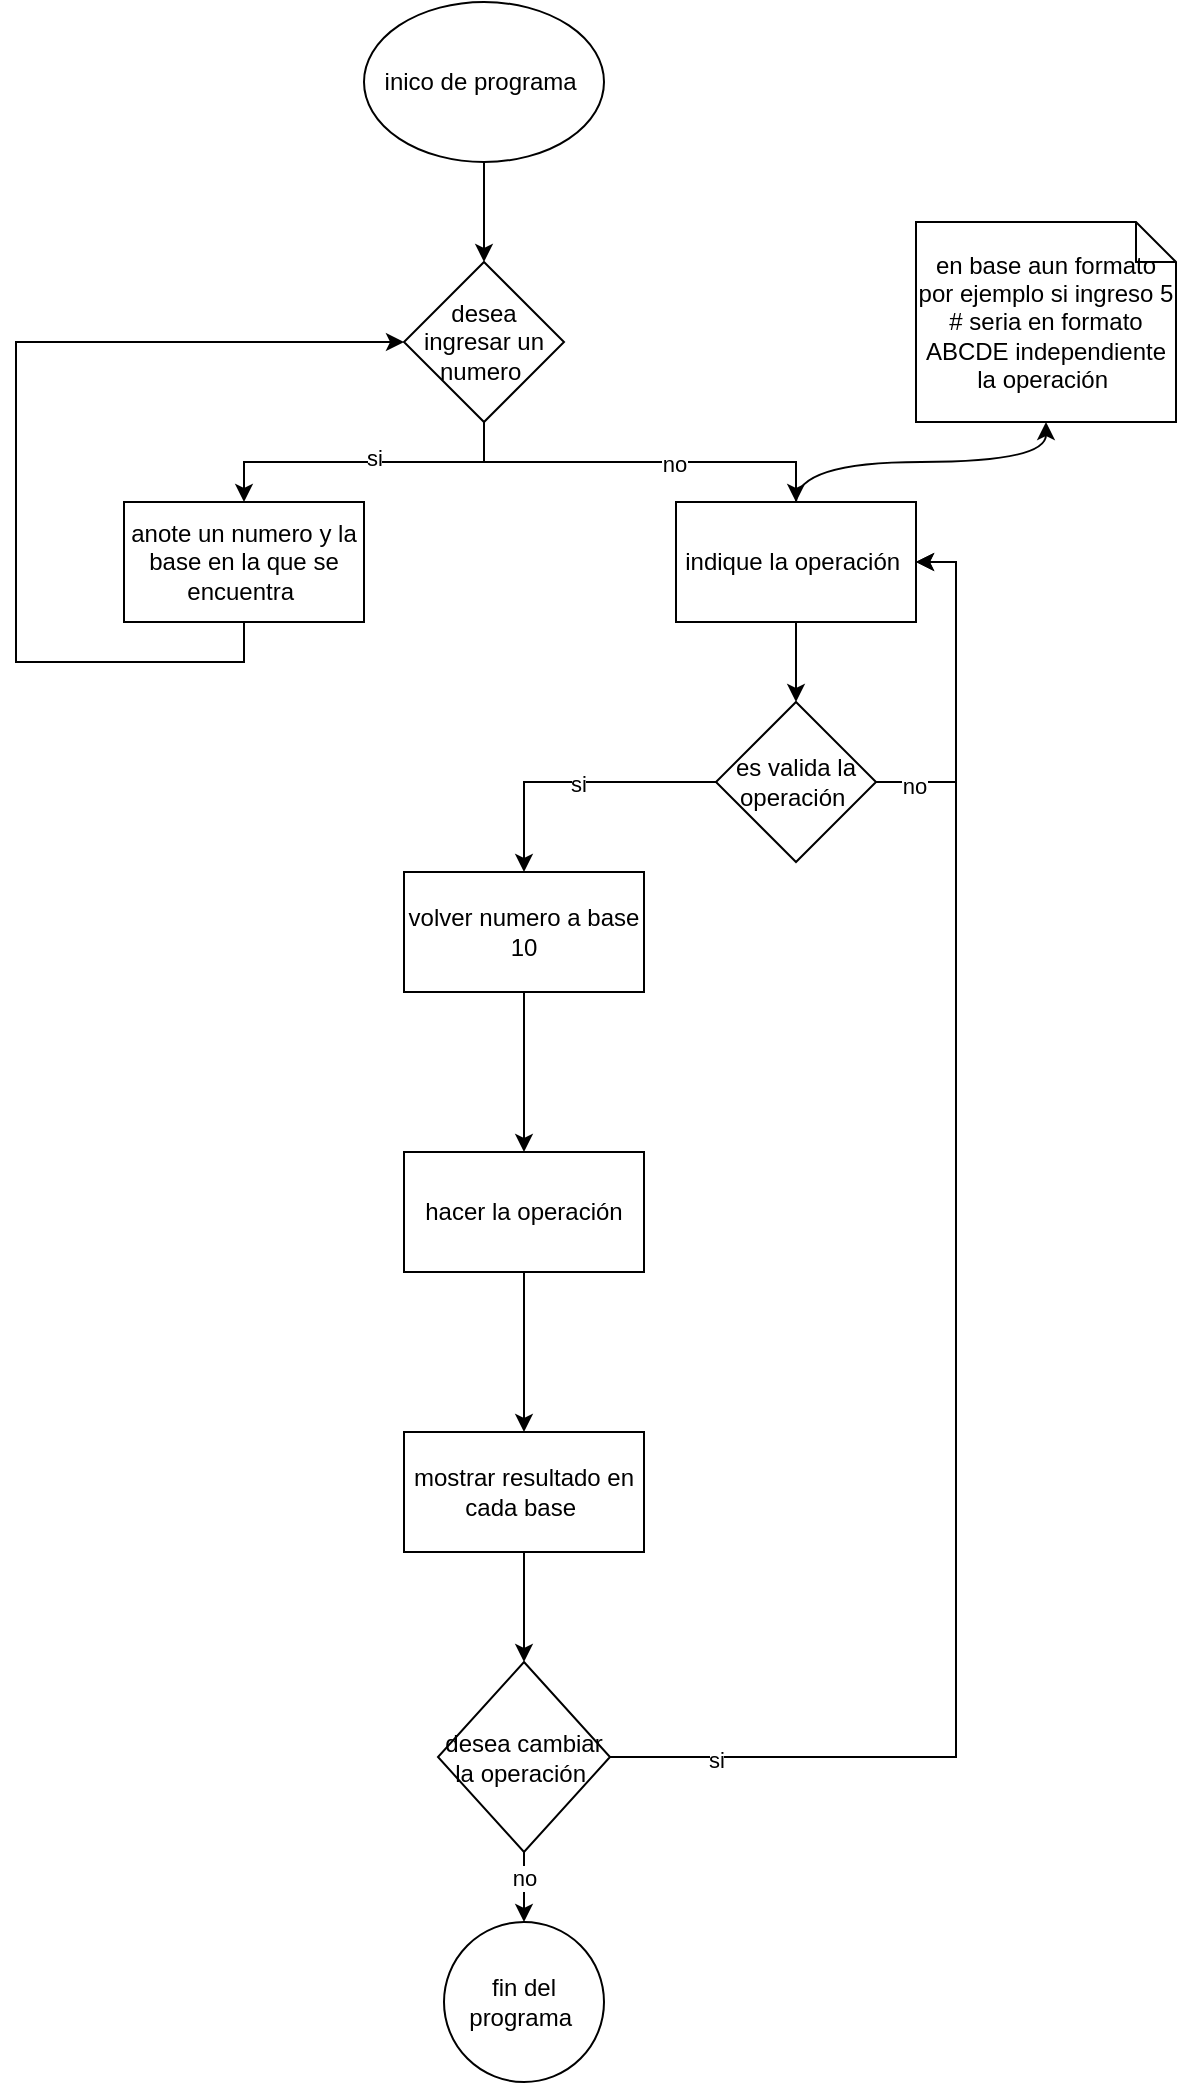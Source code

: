 <mxfile version="26.2.14">
  <diagram name="Página-1" id="pVMtMYMZHzACWIz3ukff">
    <mxGraphModel dx="1426" dy="751" grid="1" gridSize="10" guides="1" tooltips="1" connect="1" arrows="1" fold="1" page="1" pageScale="1" pageWidth="827" pageHeight="1169" math="0" shadow="0">
      <root>
        <mxCell id="0" />
        <mxCell id="1" parent="0" />
        <mxCell id="tGtWYZfv930t1ReQaoXo-32" value="" style="edgeStyle=orthogonalEdgeStyle;rounded=0;orthogonalLoop=1;jettySize=auto;html=1;" edge="1" parent="1" source="tGtWYZfv930t1ReQaoXo-1" target="tGtWYZfv930t1ReQaoXo-3">
          <mxGeometry relative="1" as="geometry" />
        </mxCell>
        <mxCell id="tGtWYZfv930t1ReQaoXo-1" value="inico de programa&amp;nbsp;" style="ellipse;whiteSpace=wrap;html=1;" vertex="1" parent="1">
          <mxGeometry x="354" y="90" width="120" height="80" as="geometry" />
        </mxCell>
        <mxCell id="tGtWYZfv930t1ReQaoXo-8" style="edgeStyle=orthogonalEdgeStyle;rounded=0;orthogonalLoop=1;jettySize=auto;html=1;exitX=0.5;exitY=1;exitDx=0;exitDy=0;" edge="1" parent="1" source="tGtWYZfv930t1ReQaoXo-3" target="tGtWYZfv930t1ReQaoXo-4">
          <mxGeometry relative="1" as="geometry" />
        </mxCell>
        <mxCell id="tGtWYZfv930t1ReQaoXo-30" value="si" style="edgeLabel;html=1;align=center;verticalAlign=middle;resizable=0;points=[];" vertex="1" connectable="0" parent="tGtWYZfv930t1ReQaoXo-8">
          <mxGeometry x="-0.062" y="-2" relative="1" as="geometry">
            <mxPoint as="offset" />
          </mxGeometry>
        </mxCell>
        <mxCell id="tGtWYZfv930t1ReQaoXo-9" style="edgeStyle=orthogonalEdgeStyle;rounded=0;orthogonalLoop=1;jettySize=auto;html=1;exitX=0.5;exitY=1;exitDx=0;exitDy=0;" edge="1" parent="1" source="tGtWYZfv930t1ReQaoXo-3" target="tGtWYZfv930t1ReQaoXo-5">
          <mxGeometry relative="1" as="geometry" />
        </mxCell>
        <mxCell id="tGtWYZfv930t1ReQaoXo-31" value="no" style="edgeLabel;html=1;align=center;verticalAlign=middle;resizable=0;points=[];" vertex="1" connectable="0" parent="tGtWYZfv930t1ReQaoXo-9">
          <mxGeometry x="0.173" y="-1" relative="1" as="geometry">
            <mxPoint as="offset" />
          </mxGeometry>
        </mxCell>
        <mxCell id="tGtWYZfv930t1ReQaoXo-3" value="desea ingresar un numero&amp;nbsp;" style="rhombus;whiteSpace=wrap;html=1;" vertex="1" parent="1">
          <mxGeometry x="374" y="220" width="80" height="80" as="geometry" />
        </mxCell>
        <mxCell id="tGtWYZfv930t1ReQaoXo-33" style="edgeStyle=orthogonalEdgeStyle;rounded=0;orthogonalLoop=1;jettySize=auto;html=1;exitX=0.5;exitY=1;exitDx=0;exitDy=0;entryX=0;entryY=0.5;entryDx=0;entryDy=0;" edge="1" parent="1" source="tGtWYZfv930t1ReQaoXo-4" target="tGtWYZfv930t1ReQaoXo-3">
          <mxGeometry relative="1" as="geometry">
            <mxPoint x="200" y="240" as="targetPoint" />
            <Array as="points">
              <mxPoint x="294" y="420" />
              <mxPoint x="180" y="420" />
              <mxPoint x="180" y="260" />
            </Array>
          </mxGeometry>
        </mxCell>
        <mxCell id="tGtWYZfv930t1ReQaoXo-4" value="anote un numero y la base en la que se encuentra&amp;nbsp;" style="rounded=0;whiteSpace=wrap;html=1;" vertex="1" parent="1">
          <mxGeometry x="234" y="340" width="120" height="60" as="geometry" />
        </mxCell>
        <mxCell id="tGtWYZfv930t1ReQaoXo-11" style="edgeStyle=orthogonalEdgeStyle;rounded=0;orthogonalLoop=1;jettySize=auto;html=1;exitX=0.5;exitY=1;exitDx=0;exitDy=0;entryX=0.5;entryY=0;entryDx=0;entryDy=0;" edge="1" parent="1" source="tGtWYZfv930t1ReQaoXo-5" target="tGtWYZfv930t1ReQaoXo-10">
          <mxGeometry relative="1" as="geometry" />
        </mxCell>
        <mxCell id="tGtWYZfv930t1ReQaoXo-5" value="indique la operación&amp;nbsp;" style="rounded=0;whiteSpace=wrap;html=1;" vertex="1" parent="1">
          <mxGeometry x="510" y="340" width="120" height="60" as="geometry" />
        </mxCell>
        <mxCell id="tGtWYZfv930t1ReQaoXo-6" value="en base aun formato por ejemplo si ingreso 5 # seria en formato ABCDE independiente la operación&amp;nbsp;" style="shape=note;size=20;whiteSpace=wrap;html=1;" vertex="1" parent="1">
          <mxGeometry x="630" y="200" width="130" height="100" as="geometry" />
        </mxCell>
        <mxCell id="tGtWYZfv930t1ReQaoXo-7" style="edgeStyle=orthogonalEdgeStyle;rounded=0;orthogonalLoop=1;jettySize=auto;html=1;curved=1;" edge="1" parent="1" source="tGtWYZfv930t1ReQaoXo-5" target="tGtWYZfv930t1ReQaoXo-6">
          <mxGeometry relative="1" as="geometry" />
        </mxCell>
        <mxCell id="tGtWYZfv930t1ReQaoXo-12" style="edgeStyle=orthogonalEdgeStyle;rounded=0;orthogonalLoop=1;jettySize=auto;html=1;entryX=1;entryY=0.5;entryDx=0;entryDy=0;exitX=1;exitY=0.5;exitDx=0;exitDy=0;" edge="1" parent="1" source="tGtWYZfv930t1ReQaoXo-10" target="tGtWYZfv930t1ReQaoXo-5">
          <mxGeometry relative="1" as="geometry">
            <Array as="points">
              <mxPoint x="650" y="480" />
              <mxPoint x="650" y="370" />
            </Array>
          </mxGeometry>
        </mxCell>
        <mxCell id="tGtWYZfv930t1ReQaoXo-28" value="no" style="edgeLabel;html=1;align=center;verticalAlign=middle;resizable=0;points=[];" vertex="1" connectable="0" parent="tGtWYZfv930t1ReQaoXo-12">
          <mxGeometry x="-0.776" y="-2" relative="1" as="geometry">
            <mxPoint as="offset" />
          </mxGeometry>
        </mxCell>
        <mxCell id="tGtWYZfv930t1ReQaoXo-13" style="edgeStyle=orthogonalEdgeStyle;rounded=0;orthogonalLoop=1;jettySize=auto;html=1;exitX=0;exitY=0.5;exitDx=0;exitDy=0;" edge="1" parent="1" source="tGtWYZfv930t1ReQaoXo-10" target="tGtWYZfv930t1ReQaoXo-14">
          <mxGeometry relative="1" as="geometry">
            <mxPoint x="480" y="540" as="targetPoint" />
          </mxGeometry>
        </mxCell>
        <mxCell id="tGtWYZfv930t1ReQaoXo-29" value="si" style="edgeLabel;html=1;align=center;verticalAlign=middle;resizable=0;points=[];" vertex="1" connectable="0" parent="tGtWYZfv930t1ReQaoXo-13">
          <mxGeometry x="-0.021" y="1" relative="1" as="geometry">
            <mxPoint as="offset" />
          </mxGeometry>
        </mxCell>
        <mxCell id="tGtWYZfv930t1ReQaoXo-10" value="es valida la operación&amp;nbsp;" style="rhombus;whiteSpace=wrap;html=1;" vertex="1" parent="1">
          <mxGeometry x="530" y="440" width="80" height="80" as="geometry" />
        </mxCell>
        <mxCell id="tGtWYZfv930t1ReQaoXo-16" value="" style="edgeStyle=orthogonalEdgeStyle;rounded=0;orthogonalLoop=1;jettySize=auto;html=1;" edge="1" parent="1" source="tGtWYZfv930t1ReQaoXo-14" target="tGtWYZfv930t1ReQaoXo-15">
          <mxGeometry relative="1" as="geometry" />
        </mxCell>
        <mxCell id="tGtWYZfv930t1ReQaoXo-14" value="volver numero a base 10" style="rounded=0;whiteSpace=wrap;html=1;" vertex="1" parent="1">
          <mxGeometry x="374" y="525" width="120" height="60" as="geometry" />
        </mxCell>
        <mxCell id="tGtWYZfv930t1ReQaoXo-18" value="" style="edgeStyle=orthogonalEdgeStyle;rounded=0;orthogonalLoop=1;jettySize=auto;html=1;" edge="1" parent="1" source="tGtWYZfv930t1ReQaoXo-15" target="tGtWYZfv930t1ReQaoXo-17">
          <mxGeometry relative="1" as="geometry" />
        </mxCell>
        <mxCell id="tGtWYZfv930t1ReQaoXo-15" value="hacer la operación" style="whiteSpace=wrap;html=1;rounded=0;" vertex="1" parent="1">
          <mxGeometry x="374" y="665" width="120" height="60" as="geometry" />
        </mxCell>
        <mxCell id="tGtWYZfv930t1ReQaoXo-22" value="" style="edgeStyle=orthogonalEdgeStyle;rounded=0;orthogonalLoop=1;jettySize=auto;html=1;" edge="1" parent="1" source="tGtWYZfv930t1ReQaoXo-17" target="tGtWYZfv930t1ReQaoXo-21">
          <mxGeometry relative="1" as="geometry" />
        </mxCell>
        <mxCell id="tGtWYZfv930t1ReQaoXo-17" value="mostrar resultado en cada base&amp;nbsp;" style="whiteSpace=wrap;html=1;rounded=0;" vertex="1" parent="1">
          <mxGeometry x="374" y="805" width="120" height="60" as="geometry" />
        </mxCell>
        <mxCell id="tGtWYZfv930t1ReQaoXo-24" value="" style="edgeStyle=orthogonalEdgeStyle;rounded=0;orthogonalLoop=1;jettySize=auto;html=1;" edge="1" parent="1" source="tGtWYZfv930t1ReQaoXo-21" target="tGtWYZfv930t1ReQaoXo-23">
          <mxGeometry relative="1" as="geometry" />
        </mxCell>
        <mxCell id="tGtWYZfv930t1ReQaoXo-25" value="no" style="edgeLabel;html=1;align=center;verticalAlign=middle;resizable=0;points=[];" vertex="1" connectable="0" parent="tGtWYZfv930t1ReQaoXo-24">
          <mxGeometry x="-0.422" relative="1" as="geometry">
            <mxPoint as="offset" />
          </mxGeometry>
        </mxCell>
        <mxCell id="tGtWYZfv930t1ReQaoXo-26" style="edgeStyle=orthogonalEdgeStyle;rounded=0;orthogonalLoop=1;jettySize=auto;html=1;exitX=1;exitY=0.5;exitDx=0;exitDy=0;entryX=1;entryY=0.5;entryDx=0;entryDy=0;" edge="1" parent="1" source="tGtWYZfv930t1ReQaoXo-21" target="tGtWYZfv930t1ReQaoXo-5">
          <mxGeometry relative="1" as="geometry" />
        </mxCell>
        <mxCell id="tGtWYZfv930t1ReQaoXo-27" value="si" style="edgeLabel;html=1;align=center;verticalAlign=middle;resizable=0;points=[];" vertex="1" connectable="0" parent="tGtWYZfv930t1ReQaoXo-26">
          <mxGeometry x="-0.866" relative="1" as="geometry">
            <mxPoint y="1" as="offset" />
          </mxGeometry>
        </mxCell>
        <mxCell id="tGtWYZfv930t1ReQaoXo-21" value="desea cambiar la operación&amp;nbsp;" style="rhombus;whiteSpace=wrap;html=1;rounded=0;" vertex="1" parent="1">
          <mxGeometry x="391" y="920" width="86" height="95" as="geometry" />
        </mxCell>
        <mxCell id="tGtWYZfv930t1ReQaoXo-23" value="fin del programa&amp;nbsp;" style="ellipse;whiteSpace=wrap;html=1;rounded=0;" vertex="1" parent="1">
          <mxGeometry x="394" y="1050" width="80" height="80" as="geometry" />
        </mxCell>
      </root>
    </mxGraphModel>
  </diagram>
</mxfile>
